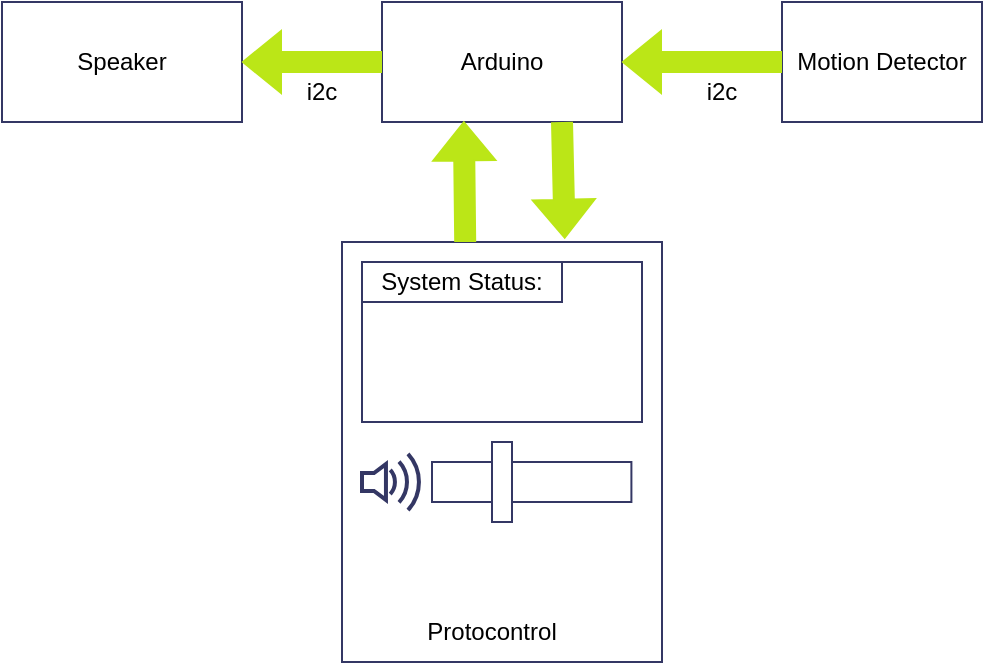 <mxfile version="23.0.0" type="google" pages="2">
  <diagram name="Alpha" id="w_MV7RsU2FrqvlAm6N-9">
    <mxGraphModel grid="1" page="1" gridSize="10" guides="1" tooltips="1" connect="1" arrows="1" fold="1" pageScale="1" pageWidth="850" pageHeight="1100" math="0" shadow="0">
      <root>
        <mxCell id="0" />
        <mxCell id="1" parent="0" />
        <mxCell id="B8S3TMN3LlwnSvPmtEPX-1" value="Arduino" style="rounded=0;whiteSpace=wrap;html=1;strokeColor=#343764;" vertex="1" parent="1">
          <mxGeometry x="300" y="210" width="120" height="60" as="geometry" />
        </mxCell>
        <mxCell id="B8S3TMN3LlwnSvPmtEPX-2" value="Motion Detector" style="rounded=0;whiteSpace=wrap;html=1;strokeColor=#343764;" vertex="1" parent="1">
          <mxGeometry x="500" y="210" width="100" height="60" as="geometry" />
        </mxCell>
        <mxCell id="B8S3TMN3LlwnSvPmtEPX-4" value="" style="shape=flexArrow;endArrow=classic;html=1;rounded=0;entryX=1;entryY=0.5;entryDx=0;entryDy=0;exitX=0;exitY=0.5;exitDx=0;exitDy=0;strokeColor=#BBE617;fillColor=#BBE617;" edge="1" parent="1" source="B8S3TMN3LlwnSvPmtEPX-2" target="B8S3TMN3LlwnSvPmtEPX-1">
          <mxGeometry width="50" height="50" relative="1" as="geometry">
            <mxPoint x="400" y="360" as="sourcePoint" />
            <mxPoint x="450" y="310" as="targetPoint" />
          </mxGeometry>
        </mxCell>
        <mxCell id="vE7kcpy-GZmTJOfKc9xp-1" value="Speaker" style="rounded=0;whiteSpace=wrap;html=1;strokeColor=#343764;" vertex="1" parent="1">
          <mxGeometry x="110" y="210" width="120" height="60" as="geometry" />
        </mxCell>
        <mxCell id="vE7kcpy-GZmTJOfKc9xp-2" value="" style="shape=flexArrow;endArrow=classic;html=1;rounded=0;entryX=1;entryY=0.5;entryDx=0;entryDy=0;exitX=0;exitY=0.5;exitDx=0;exitDy=0;strokeColor=#bbe617;fillColor=#BBE617;" edge="1" parent="1" source="B8S3TMN3LlwnSvPmtEPX-1" target="vE7kcpy-GZmTJOfKc9xp-1">
          <mxGeometry width="50" height="50" relative="1" as="geometry">
            <mxPoint x="400" y="360" as="sourcePoint" />
            <mxPoint x="450" y="310" as="targetPoint" />
          </mxGeometry>
        </mxCell>
        <mxCell id="vE7kcpy-GZmTJOfKc9xp-3" value="" style="rounded=0;whiteSpace=wrap;html=1;strokeColor=#343764;" vertex="1" parent="1">
          <mxGeometry x="280" y="330" width="160" height="210" as="geometry" />
        </mxCell>
        <mxCell id="vE7kcpy-GZmTJOfKc9xp-4" value="" style="shape=flexArrow;endArrow=classic;html=1;rounded=0;entryX=0.341;entryY=0.995;entryDx=0;entryDy=0;exitX=0.385;exitY=0;exitDx=0;exitDy=0;exitPerimeter=0;entryPerimeter=0;strokeColor=#BBE617;fillColor=#BBE617;" edge="1" parent="1" source="vE7kcpy-GZmTJOfKc9xp-3" target="B8S3TMN3LlwnSvPmtEPX-1">
          <mxGeometry width="50" height="50" relative="1" as="geometry">
            <mxPoint x="400" y="360" as="sourcePoint" />
            <mxPoint x="450" y="310" as="targetPoint" />
          </mxGeometry>
        </mxCell>
        <mxCell id="vE7kcpy-GZmTJOfKc9xp-5" value="" style="shape=flexArrow;endArrow=classic;html=1;rounded=0;exitX=0.75;exitY=1;exitDx=0;exitDy=0;entryX=0.696;entryY=-0.008;entryDx=0;entryDy=0;entryPerimeter=0;strokeColor=#BBE617;fillColor=#BBE617;" edge="1" parent="1" source="B8S3TMN3LlwnSvPmtEPX-1" target="vE7kcpy-GZmTJOfKc9xp-3">
          <mxGeometry width="50" height="50" relative="1" as="geometry">
            <mxPoint x="400" y="360" as="sourcePoint" />
            <mxPoint x="450" y="310" as="targetPoint" />
          </mxGeometry>
        </mxCell>
        <mxCell id="vE7kcpy-GZmTJOfKc9xp-7" value="" style="rounded=0;whiteSpace=wrap;html=1;strokeColor=#343764;" vertex="1" parent="1">
          <mxGeometry x="290" y="340" width="140" height="80" as="geometry" />
        </mxCell>
        <mxCell id="vE7kcpy-GZmTJOfKc9xp-8" value="" style="rounded=0;whiteSpace=wrap;html=1;strokeColor=#343764;" vertex="1" parent="1">
          <mxGeometry x="325" y="440" width="99.7" height="20" as="geometry" />
        </mxCell>
        <mxCell id="vE7kcpy-GZmTJOfKc9xp-9" value="" style="rounded=0;whiteSpace=wrap;html=1;strokeColor=#343764;" vertex="1" parent="1">
          <mxGeometry x="355" y="430" width="10" height="40" as="geometry" />
        </mxCell>
        <mxCell id="vE7kcpy-GZmTJOfKc9xp-10" value="System Status:" style="text;html=1;strokeColor=#343764;fillColor=none;align=center;verticalAlign=middle;whiteSpace=wrap;rounded=0;" vertex="1" parent="1">
          <mxGeometry x="290" y="340" width="100" height="20" as="geometry" />
        </mxCell>
        <mxCell id="vE7kcpy-GZmTJOfKc9xp-11" value="" style="html=1;verticalLabelPosition=bottom;align=center;labelBackgroundColor=#ffffff;verticalAlign=top;strokeWidth=2;strokeColor=#343764;shadow=0;dashed=0;shape=mxgraph.ios7.icons.volume_2;pointerEvents=1" vertex="1" parent="1">
          <mxGeometry x="290" y="435.9" width="30.3" height="28.2" as="geometry" />
        </mxCell>
        <mxCell id="vE7kcpy-GZmTJOfKc9xp-14" value="Protocontrol" style="text;html=1;strokeColor=none;fillColor=none;align=center;verticalAlign=middle;whiteSpace=wrap;rounded=0;" vertex="1" parent="1">
          <mxGeometry x="325" y="510" width="60" height="30" as="geometry" />
        </mxCell>
        <mxCell id="vE7kcpy-GZmTJOfKc9xp-15" value="i2c" style="text;html=1;strokeColor=none;fillColor=none;align=center;verticalAlign=middle;whiteSpace=wrap;rounded=0;" vertex="1" parent="1">
          <mxGeometry x="240" y="240" width="60" height="30" as="geometry" />
        </mxCell>
        <mxCell id="vE7kcpy-GZmTJOfKc9xp-16" value="i2c" style="text;html=1;strokeColor=none;fillColor=none;align=center;verticalAlign=middle;whiteSpace=wrap;rounded=0;" vertex="1" parent="1">
          <mxGeometry x="440" y="240" width="60" height="30" as="geometry" />
        </mxCell>
      </root>
    </mxGraphModel>
  </diagram>
  <diagram id="jc1fnqDK3dfaRW-teFPN" name="Beta">
    <mxGraphModel grid="1" page="1" gridSize="10" guides="1" tooltips="1" connect="1" arrows="1" fold="1" pageScale="1" pageWidth="850" pageHeight="1100" math="0" shadow="0">
      <root>
        <mxCell id="0" />
        <mxCell id="1" parent="0" />
        <mxCell id="nUlfz_mp-8qioIIaXf8o-21" value="" style="ellipse;whiteSpace=wrap;html=1;aspect=fixed;" vertex="1" parent="1">
          <mxGeometry x="480" y="430" width="100" height="100" as="geometry" />
        </mxCell>
        <mxCell id="nUlfz_mp-8qioIIaXf8o-1" value="Arduino" style="rounded=0;whiteSpace=wrap;html=1;strokeColor=#343764;" vertex="1" parent="1">
          <mxGeometry x="300" y="210" width="120" height="60" as="geometry" />
        </mxCell>
        <mxCell id="nUlfz_mp-8qioIIaXf8o-2" value="Motion Detector" style="rounded=0;whiteSpace=wrap;html=1;strokeColor=#343764;" vertex="1" parent="1">
          <mxGeometry x="500" y="210" width="100" height="60" as="geometry" />
        </mxCell>
        <mxCell id="nUlfz_mp-8qioIIaXf8o-3" value="" style="shape=flexArrow;endArrow=classic;html=1;rounded=0;entryX=1;entryY=0.5;entryDx=0;entryDy=0;exitX=0;exitY=0.5;exitDx=0;exitDy=0;strokeColor=#BBE617;fillColor=#BBE617;" edge="1" parent="1" source="nUlfz_mp-8qioIIaXf8o-2" target="nUlfz_mp-8qioIIaXf8o-1">
          <mxGeometry width="50" height="50" relative="1" as="geometry">
            <mxPoint x="400" y="360" as="sourcePoint" />
            <mxPoint x="450" y="310" as="targetPoint" />
          </mxGeometry>
        </mxCell>
        <mxCell id="nUlfz_mp-8qioIIaXf8o-4" value="Speaker" style="rounded=0;whiteSpace=wrap;html=1;strokeColor=#343764;" vertex="1" parent="1">
          <mxGeometry x="110" y="210" width="120" height="60" as="geometry" />
        </mxCell>
        <mxCell id="nUlfz_mp-8qioIIaXf8o-5" value="" style="shape=flexArrow;endArrow=classic;html=1;rounded=0;entryX=1;entryY=0.5;entryDx=0;entryDy=0;exitX=0;exitY=0.5;exitDx=0;exitDy=0;strokeColor=#bbe617;fillColor=#BBE617;" edge="1" parent="1" source="nUlfz_mp-8qioIIaXf8o-1" target="nUlfz_mp-8qioIIaXf8o-4">
          <mxGeometry width="50" height="50" relative="1" as="geometry">
            <mxPoint x="400" y="360" as="sourcePoint" />
            <mxPoint x="450" y="310" as="targetPoint" />
          </mxGeometry>
        </mxCell>
        <mxCell id="nUlfz_mp-8qioIIaXf8o-6" value="" style="rounded=0;whiteSpace=wrap;html=1;strokeColor=#343764;" vertex="1" parent="1">
          <mxGeometry x="280" y="330" width="160" height="210" as="geometry" />
        </mxCell>
        <mxCell id="nUlfz_mp-8qioIIaXf8o-7" value="" style="shape=flexArrow;endArrow=classic;html=1;rounded=0;entryX=0.341;entryY=0.995;entryDx=0;entryDy=0;exitX=0.385;exitY=0;exitDx=0;exitDy=0;exitPerimeter=0;entryPerimeter=0;strokeColor=#BBE617;fillColor=#BBE617;" edge="1" parent="1" source="nUlfz_mp-8qioIIaXf8o-6" target="nUlfz_mp-8qioIIaXf8o-1">
          <mxGeometry width="50" height="50" relative="1" as="geometry">
            <mxPoint x="400" y="360" as="sourcePoint" />
            <mxPoint x="450" y="310" as="targetPoint" />
          </mxGeometry>
        </mxCell>
        <mxCell id="nUlfz_mp-8qioIIaXf8o-8" value="" style="shape=flexArrow;endArrow=classic;html=1;rounded=0;exitX=0.75;exitY=1;exitDx=0;exitDy=0;entryX=0.696;entryY=-0.008;entryDx=0;entryDy=0;entryPerimeter=0;strokeColor=#BBE617;fillColor=#BBE617;" edge="1" parent="1" source="nUlfz_mp-8qioIIaXf8o-1" target="nUlfz_mp-8qioIIaXf8o-6">
          <mxGeometry width="50" height="50" relative="1" as="geometry">
            <mxPoint x="400" y="360" as="sourcePoint" />
            <mxPoint x="450" y="310" as="targetPoint" />
          </mxGeometry>
        </mxCell>
        <mxCell id="nUlfz_mp-8qioIIaXf8o-9" value="" style="rounded=0;whiteSpace=wrap;html=1;strokeColor=#343764;" vertex="1" parent="1">
          <mxGeometry x="290" y="340" width="140" height="80" as="geometry" />
        </mxCell>
        <mxCell id="nUlfz_mp-8qioIIaXf8o-10" value="" style="rounded=0;whiteSpace=wrap;html=1;strokeColor=#343764;" vertex="1" parent="1">
          <mxGeometry x="325" y="440" width="99.7" height="20" as="geometry" />
        </mxCell>
        <mxCell id="nUlfz_mp-8qioIIaXf8o-11" value="" style="rounded=0;whiteSpace=wrap;html=1;strokeColor=#343764;" vertex="1" parent="1">
          <mxGeometry x="355" y="430" width="10" height="40" as="geometry" />
        </mxCell>
        <mxCell id="nUlfz_mp-8qioIIaXf8o-12" value="System Status:" style="text;html=1;strokeColor=#343764;fillColor=none;align=center;verticalAlign=middle;whiteSpace=wrap;rounded=0;" vertex="1" parent="1">
          <mxGeometry x="290" y="340" width="100" height="20" as="geometry" />
        </mxCell>
        <mxCell id="nUlfz_mp-8qioIIaXf8o-13" value="" style="html=1;verticalLabelPosition=bottom;align=center;labelBackgroundColor=#ffffff;verticalAlign=top;strokeWidth=2;strokeColor=#343764;shadow=0;dashed=0;shape=mxgraph.ios7.icons.volume_2;pointerEvents=1" vertex="1" parent="1">
          <mxGeometry x="290" y="435.9" width="30.3" height="28.2" as="geometry" />
        </mxCell>
        <mxCell id="nUlfz_mp-8qioIIaXf8o-14" value="Protocontrol" style="text;html=1;strokeColor=none;fillColor=none;align=center;verticalAlign=middle;whiteSpace=wrap;rounded=0;" vertex="1" parent="1">
          <mxGeometry x="325" y="510" width="60" height="30" as="geometry" />
        </mxCell>
        <mxCell id="nUlfz_mp-8qioIIaXf8o-15" value="i2c" style="text;html=1;strokeColor=none;fillColor=none;align=center;verticalAlign=middle;whiteSpace=wrap;rounded=0;" vertex="1" parent="1">
          <mxGeometry x="240" y="240" width="60" height="30" as="geometry" />
        </mxCell>
        <mxCell id="nUlfz_mp-8qioIIaXf8o-16" value="i2c" style="text;html=1;strokeColor=none;fillColor=none;align=center;verticalAlign=middle;whiteSpace=wrap;rounded=0;" vertex="1" parent="1">
          <mxGeometry x="440" y="240" width="60" height="30" as="geometry" />
        </mxCell>
        <mxCell id="nUlfz_mp-8qioIIaXf8o-17" value="" style="shape=flexArrow;endArrow=classic;html=1;rounded=0;strokeColor=#BBE617;fillColor=#BBE617;" edge="1" parent="1" target="nUlfz_mp-8qioIIaXf8o-18">
          <mxGeometry width="50" height="50" relative="1" as="geometry">
            <mxPoint x="359.77" y="210" as="sourcePoint" />
            <mxPoint x="359.77" y="150" as="targetPoint" />
          </mxGeometry>
        </mxCell>
        <mxCell id="nUlfz_mp-8qioIIaXf8o-18" value="Lights" style="rounded=0;whiteSpace=wrap;html=1;" vertex="1" parent="1">
          <mxGeometry x="300.0" y="90" width="120" height="60" as="geometry" />
        </mxCell>
        <mxCell id="nUlfz_mp-8qioIIaXf8o-20" value="" style="ellipse;whiteSpace=wrap;html=1;aspect=fixed;" vertex="1" parent="1">
          <mxGeometry x="490" y="440" width="80" height="80" as="geometry" />
        </mxCell>
        <mxCell id="nUlfz_mp-8qioIIaXf8o-24" value="" style="curved=1;endArrow=classic;html=1;rounded=0;exitX=0.5;exitY=0;exitDx=0;exitDy=0;entryX=0.5;entryY=0;entryDx=0;entryDy=0;" edge="1" parent="1" source="nUlfz_mp-8qioIIaXf8o-21" target="nUlfz_mp-8qioIIaXf8o-10">
          <mxGeometry width="50" height="50" relative="1" as="geometry">
            <mxPoint x="500" y="350" as="sourcePoint" />
            <mxPoint x="450" y="280" as="targetPoint" />
            <Array as="points">
              <mxPoint x="480" y="400" />
              <mxPoint x="400" y="410" />
            </Array>
          </mxGeometry>
        </mxCell>
        <mxCell id="nUlfz_mp-8qioIIaXf8o-25" value="" style="curved=1;endArrow=classic;html=1;rounded=0;exitX=1.299;exitY=0.9;exitDx=0;exitDy=0;exitPerimeter=0;" edge="1" parent="1" source="nUlfz_mp-8qioIIaXf8o-11" target="nUlfz_mp-8qioIIaXf8o-21">
          <mxGeometry width="50" height="50" relative="1" as="geometry">
            <mxPoint x="460" y="470" as="sourcePoint" />
            <mxPoint x="510" y="420" as="targetPoint" />
            <Array as="points">
              <mxPoint x="390" y="510" />
              <mxPoint x="440" y="520" />
            </Array>
          </mxGeometry>
        </mxCell>
      </root>
    </mxGraphModel>
  </diagram>
</mxfile>
